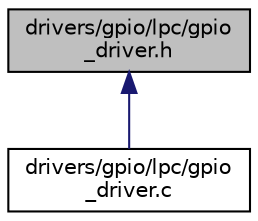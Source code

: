 digraph "drivers/gpio/lpc/gpio_driver.h"
{
  edge [fontname="Helvetica",fontsize="10",labelfontname="Helvetica",labelfontsize="10"];
  node [fontname="Helvetica",fontsize="10",shape=record];
  Node6 [label="drivers/gpio/lpc/gpio\l_driver.h",height=0.2,width=0.4,color="black", fillcolor="grey75", style="filled", fontcolor="black"];
  Node6 -> Node7 [dir="back",color="midnightblue",fontsize="10",style="solid",fontname="Helvetica"];
  Node7 [label="drivers/gpio/lpc/gpio\l_driver.c",height=0.2,width=0.4,color="black", fillcolor="white", style="filled",URL="$lpc_2gpio__driver_8c.html"];
}
